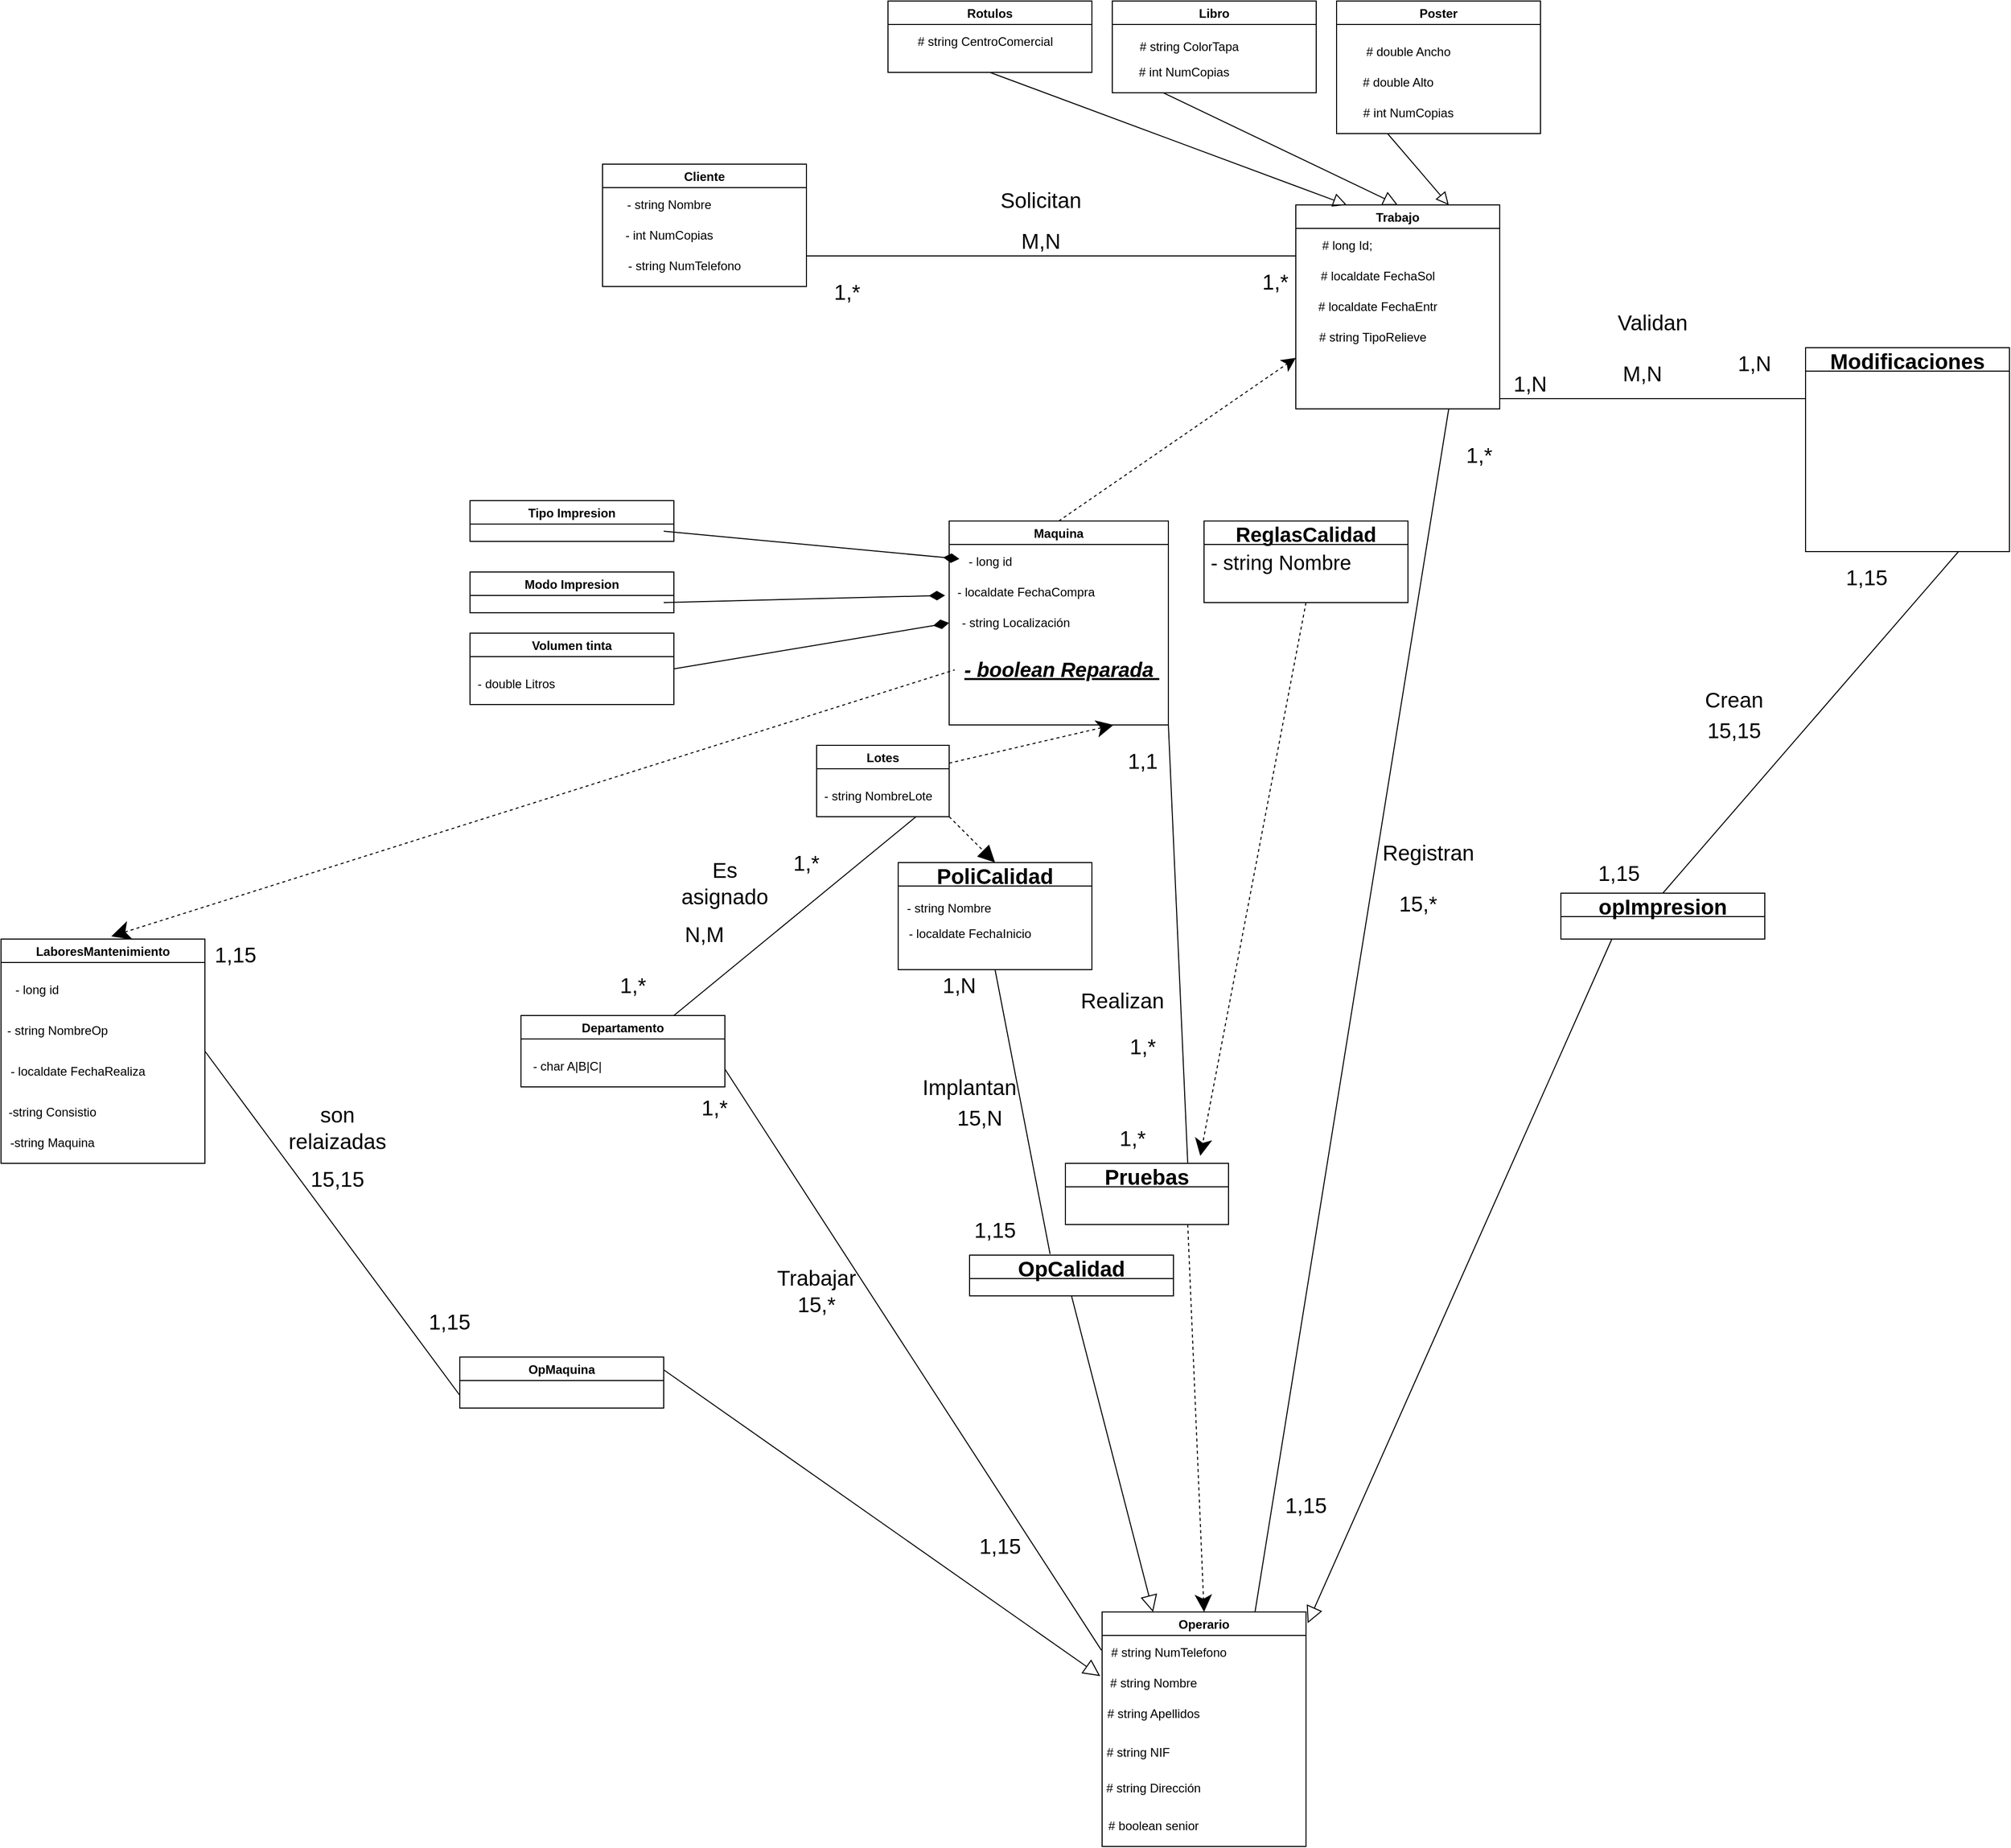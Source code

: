 <mxfile version="15.7.0" type="device"><diagram id="_JiqIQQ7qbunSXyqdaNe" name="Page-1"><mxGraphModel dx="1889" dy="1946" grid="1" gridSize="10" guides="1" tooltips="1" connect="1" arrows="1" fold="1" page="1" pageScale="1" pageWidth="827" pageHeight="1169" math="0" shadow="0"><root><mxCell id="0"/><mxCell id="1" parent="0"/><mxCell id="B_N93kfZv7q-1TP5A-Wf-2" value="Trabajo" style="swimlane;" parent="1" vertex="1"><mxGeometry x="480" y="-60" width="200" height="200" as="geometry"/></mxCell><mxCell id="B_N93kfZv7q-1TP5A-Wf-3" value="# long Id;" style="text;html=1;align=center;verticalAlign=middle;resizable=0;points=[];autosize=1;strokeColor=none;fillColor=none;" parent="B_N93kfZv7q-1TP5A-Wf-2" vertex="1"><mxGeometry x="20" y="30" width="60" height="20" as="geometry"/></mxCell><mxCell id="B_N93kfZv7q-1TP5A-Wf-4" value="# localdate FechaSol" style="text;html=1;align=center;verticalAlign=middle;resizable=0;points=[];autosize=1;strokeColor=none;fillColor=none;" parent="B_N93kfZv7q-1TP5A-Wf-2" vertex="1"><mxGeometry x="15" y="60" width="130" height="20" as="geometry"/></mxCell><mxCell id="B_N93kfZv7q-1TP5A-Wf-5" value="# localdate FechaEntr" style="text;html=1;align=center;verticalAlign=middle;resizable=0;points=[];autosize=1;strokeColor=none;fillColor=none;" parent="B_N93kfZv7q-1TP5A-Wf-2" vertex="1"><mxGeometry x="15" y="90" width="130" height="20" as="geometry"/></mxCell><mxCell id="B_N93kfZv7q-1TP5A-Wf-6" value="# string TipoRelieve" style="text;html=1;align=center;verticalAlign=middle;resizable=0;points=[];autosize=1;strokeColor=none;fillColor=none;" parent="B_N93kfZv7q-1TP5A-Wf-2" vertex="1"><mxGeometry x="15" y="120" width="120" height="20" as="geometry"/></mxCell><mxCell id="B_N93kfZv7q-1TP5A-Wf-8" value="" style="endArrow=block;html=1;rounded=0;endFill=0;entryX=0.25;entryY=0;entryDx=0;entryDy=0;endSize=11;exitX=0.5;exitY=1;exitDx=0;exitDy=0;" parent="1" source="B_N93kfZv7q-1TP5A-Wf-9" target="B_N93kfZv7q-1TP5A-Wf-2" edge="1"><mxGeometry width="50" height="50" relative="1" as="geometry"><mxPoint x="650" y="10" as="sourcePoint"/><mxPoint x="500" y="70" as="targetPoint"/></mxGeometry></mxCell><mxCell id="B_N93kfZv7q-1TP5A-Wf-9" value="Rotulos" style="swimlane;" parent="1" vertex="1"><mxGeometry x="80" y="-260" width="200" height="70" as="geometry"/></mxCell><mxCell id="B_N93kfZv7q-1TP5A-Wf-10" value="# string CentroComercial" style="text;html=1;align=center;verticalAlign=middle;resizable=0;points=[];autosize=1;strokeColor=none;fillColor=none;" parent="B_N93kfZv7q-1TP5A-Wf-9" vertex="1"><mxGeometry x="20" y="30" width="150" height="20" as="geometry"/></mxCell><mxCell id="B_N93kfZv7q-1TP5A-Wf-12" value="Libro" style="swimlane;" parent="1" vertex="1"><mxGeometry x="300" y="-260" width="200" height="90" as="geometry"/></mxCell><mxCell id="B_N93kfZv7q-1TP5A-Wf-13" value="# string ColorTapa" style="text;html=1;align=center;verticalAlign=middle;resizable=0;points=[];autosize=1;strokeColor=none;fillColor=none;" parent="B_N93kfZv7q-1TP5A-Wf-12" vertex="1"><mxGeometry x="20" y="35" width="110" height="20" as="geometry"/></mxCell><mxCell id="B_N93kfZv7q-1TP5A-Wf-14" value="# int NumCopias" style="text;html=1;align=center;verticalAlign=middle;resizable=0;points=[];autosize=1;strokeColor=none;fillColor=none;" parent="B_N93kfZv7q-1TP5A-Wf-12" vertex="1"><mxGeometry x="20" y="60" width="100" height="20" as="geometry"/></mxCell><mxCell id="B_N93kfZv7q-1TP5A-Wf-15" value="Poster" style="swimlane;" parent="1" vertex="1"><mxGeometry x="520" y="-260" width="200" height="130" as="geometry"/></mxCell><mxCell id="B_N93kfZv7q-1TP5A-Wf-16" value="# double Ancho" style="text;html=1;align=center;verticalAlign=middle;resizable=0;points=[];autosize=1;strokeColor=none;fillColor=none;" parent="B_N93kfZv7q-1TP5A-Wf-15" vertex="1"><mxGeometry x="20" y="40" width="100" height="20" as="geometry"/></mxCell><mxCell id="B_N93kfZv7q-1TP5A-Wf-17" value="# double Alto" style="text;html=1;align=center;verticalAlign=middle;resizable=0;points=[];autosize=1;strokeColor=none;fillColor=none;" parent="B_N93kfZv7q-1TP5A-Wf-15" vertex="1"><mxGeometry x="20" y="70" width="80" height="20" as="geometry"/></mxCell><mxCell id="B_N93kfZv7q-1TP5A-Wf-18" value="# int NumCopias" style="text;html=1;align=center;verticalAlign=middle;resizable=0;points=[];autosize=1;strokeColor=none;fillColor=none;" parent="B_N93kfZv7q-1TP5A-Wf-15" vertex="1"><mxGeometry x="20" y="100" width="100" height="20" as="geometry"/></mxCell><mxCell id="B_N93kfZv7q-1TP5A-Wf-19" value="" style="endArrow=block;html=1;rounded=0;exitX=0.25;exitY=1;exitDx=0;exitDy=0;endFill=0;entryX=0.5;entryY=0;entryDx=0;entryDy=0;endSize=12;" parent="1" source="B_N93kfZv7q-1TP5A-Wf-12" target="B_N93kfZv7q-1TP5A-Wf-2" edge="1"><mxGeometry width="50" height="50" relative="1" as="geometry"><mxPoint x="390" y="140" as="sourcePoint"/><mxPoint x="500" y="135" as="targetPoint"/></mxGeometry></mxCell><mxCell id="B_N93kfZv7q-1TP5A-Wf-20" value="" style="endArrow=block;html=1;rounded=0;entryX=0.75;entryY=0;entryDx=0;entryDy=0;endFill=0;endSize=10;exitX=0.25;exitY=1;exitDx=0;exitDy=0;" parent="1" source="B_N93kfZv7q-1TP5A-Wf-15" target="B_N93kfZv7q-1TP5A-Wf-2" edge="1"><mxGeometry width="50" height="50" relative="1" as="geometry"><mxPoint x="620" y="260" as="sourcePoint"/><mxPoint x="440" y="90" as="targetPoint"/></mxGeometry></mxCell><mxCell id="B_N93kfZv7q-1TP5A-Wf-23" value="Cliente" style="swimlane;" parent="1" vertex="1"><mxGeometry x="-200" y="-100" width="200" height="120" as="geometry"/></mxCell><mxCell id="B_N93kfZv7q-1TP5A-Wf-24" value="- string Nombre" style="text;html=1;align=center;verticalAlign=middle;resizable=0;points=[];autosize=1;strokeColor=none;fillColor=none;" parent="B_N93kfZv7q-1TP5A-Wf-23" vertex="1"><mxGeometry x="15" y="30" width="100" height="20" as="geometry"/></mxCell><mxCell id="B_N93kfZv7q-1TP5A-Wf-25" value="- int NumCopias" style="text;html=1;align=center;verticalAlign=middle;resizable=0;points=[];autosize=1;strokeColor=none;fillColor=none;" parent="B_N93kfZv7q-1TP5A-Wf-23" vertex="1"><mxGeometry x="15" y="60" width="100" height="20" as="geometry"/></mxCell><mxCell id="1eNwztT6Pj9mADGdHxbd-19" value="- string NumTelefono" style="text;html=1;align=center;verticalAlign=middle;resizable=0;points=[];autosize=1;strokeColor=none;fillColor=none;" parent="B_N93kfZv7q-1TP5A-Wf-23" vertex="1"><mxGeometry x="15" y="90" width="130" height="20" as="geometry"/></mxCell><mxCell id="B_N93kfZv7q-1TP5A-Wf-26" value="Maquina" style="swimlane;" parent="1" vertex="1"><mxGeometry x="140" y="250" width="215" height="200" as="geometry"/></mxCell><mxCell id="4RiqSKwjWSlePRBNe7qf-2" value="- localdate FechaCompra" style="text;html=1;align=center;verticalAlign=middle;resizable=0;points=[];autosize=1;strokeColor=none;fillColor=none;" parent="B_N93kfZv7q-1TP5A-Wf-26" vertex="1"><mxGeometry y="60" width="150" height="20" as="geometry"/></mxCell><mxCell id="4RiqSKwjWSlePRBNe7qf-3" value="- string Localización" style="text;html=1;align=center;verticalAlign=middle;resizable=0;points=[];autosize=1;strokeColor=none;fillColor=none;" parent="B_N93kfZv7q-1TP5A-Wf-26" vertex="1"><mxGeometry x="5" y="90" width="120" height="20" as="geometry"/></mxCell><mxCell id="1eNwztT6Pj9mADGdHxbd-115" value="- boolean Reparada&amp;nbsp;" style="text;html=1;align=center;verticalAlign=middle;resizable=0;points=[];autosize=1;strokeColor=none;fillColor=none;fontSize=20;fontStyle=7" parent="B_N93kfZv7q-1TP5A-Wf-26" vertex="1"><mxGeometry x="5" y="130" width="210" height="30" as="geometry"/></mxCell><mxCell id="4RiqSKwjWSlePRBNe7qf-1" value="- long id" style="text;html=1;align=center;verticalAlign=middle;resizable=0;points=[];autosize=1;strokeColor=none;fillColor=none;" parent="B_N93kfZv7q-1TP5A-Wf-26" vertex="1"><mxGeometry x="10" y="30" width="60" height="20" as="geometry"/></mxCell><mxCell id="B_N93kfZv7q-1TP5A-Wf-27" value="" style="endArrow=classic;html=1;rounded=0;dashed=1;entryX=0;entryY=0.75;entryDx=0;entryDy=0;endSize=11;exitX=0.5;exitY=0;exitDx=0;exitDy=0;" parent="1" source="B_N93kfZv7q-1TP5A-Wf-26" target="B_N93kfZv7q-1TP5A-Wf-2" edge="1"><mxGeometry width="50" height="50" relative="1" as="geometry"><mxPoint x="210" y="260" as="sourcePoint"/><mxPoint x="260" y="210" as="targetPoint"/></mxGeometry></mxCell><mxCell id="1eNwztT6Pj9mADGdHxbd-1" value="Tipo Impresion" style="swimlane;" parent="1" vertex="1"><mxGeometry x="-330" y="230" width="200" height="40" as="geometry"/></mxCell><mxCell id="1eNwztT6Pj9mADGdHxbd-2" value="Modo Impresion" style="swimlane;" parent="1" vertex="1"><mxGeometry x="-330" y="300" width="200" height="40" as="geometry"/></mxCell><mxCell id="1eNwztT6Pj9mADGdHxbd-3" value="Volumen tinta" style="swimlane;" parent="1" vertex="1"><mxGeometry x="-330" y="360" width="200" height="70" as="geometry"/></mxCell><mxCell id="1eNwztT6Pj9mADGdHxbd-4" value="- double Litros" style="text;html=1;align=center;verticalAlign=middle;resizable=0;points=[];autosize=1;strokeColor=none;fillColor=none;" parent="1eNwztT6Pj9mADGdHxbd-3" vertex="1"><mxGeometry y="40" width="90" height="20" as="geometry"/></mxCell><mxCell id="1eNwztT6Pj9mADGdHxbd-5" value="" style="endArrow=diamondThin;html=1;rounded=0;exitX=1;exitY=0.5;exitDx=0;exitDy=0;endFill=1;endSize=13;entryX=0;entryY=0.5;entryDx=0;entryDy=0;" parent="1" source="1eNwztT6Pj9mADGdHxbd-3" target="B_N93kfZv7q-1TP5A-Wf-26" edge="1"><mxGeometry width="50" height="50" relative="1" as="geometry"><mxPoint x="-110" y="420" as="sourcePoint"/><mxPoint x="10" y="360" as="targetPoint"/></mxGeometry></mxCell><mxCell id="1eNwztT6Pj9mADGdHxbd-6" value="" style="endArrow=diamondThin;html=1;rounded=0;entryX=-0.027;entryY=0.65;entryDx=0;entryDy=0;entryPerimeter=0;endFill=1;endSize=13;" parent="1" target="4RiqSKwjWSlePRBNe7qf-2" edge="1"><mxGeometry width="50" height="50" relative="1" as="geometry"><mxPoint x="-140" y="330" as="sourcePoint"/><mxPoint x="-60" y="290" as="targetPoint"/></mxGeometry></mxCell><mxCell id="1eNwztT6Pj9mADGdHxbd-7" value="" style="endArrow=diamondThin;html=1;rounded=0;endFill=1;startSize=15;endSize=13;" parent="1" target="4RiqSKwjWSlePRBNe7qf-1" edge="1"><mxGeometry width="50" height="50" relative="1" as="geometry"><mxPoint x="-140" y="260" as="sourcePoint"/><mxPoint x="-60" y="230" as="targetPoint"/></mxGeometry></mxCell><mxCell id="1eNwztT6Pj9mADGdHxbd-10" value="Lotes" style="swimlane;" parent="1" vertex="1"><mxGeometry x="10" y="470" width="130" height="70" as="geometry"/></mxCell><mxCell id="1eNwztT6Pj9mADGdHxbd-12" value="- string NombreLote" style="text;html=1;align=center;verticalAlign=middle;resizable=0;points=[];autosize=1;strokeColor=none;fillColor=none;" parent="1eNwztT6Pj9mADGdHxbd-10" vertex="1"><mxGeometry y="40" width="120" height="20" as="geometry"/></mxCell><mxCell id="1eNwztT6Pj9mADGdHxbd-11" value="" style="endArrow=classic;html=1;rounded=0;startSize=15;endSize=14;exitX=1;exitY=0.25;exitDx=0;exitDy=0;dashed=1;entryX=0.75;entryY=1;entryDx=0;entryDy=0;" parent="1" source="1eNwztT6Pj9mADGdHxbd-10" target="B_N93kfZv7q-1TP5A-Wf-26" edge="1"><mxGeometry width="50" height="50" relative="1" as="geometry"><mxPoint x="170" y="330" as="sourcePoint"/><mxPoint x="210" y="310" as="targetPoint"/></mxGeometry></mxCell><mxCell id="1eNwztT6Pj9mADGdHxbd-13" value="Departamento" style="swimlane;" parent="1" vertex="1"><mxGeometry x="-280" y="735" width="200" height="70" as="geometry"/></mxCell><mxCell id="1eNwztT6Pj9mADGdHxbd-14" value="- char A|B|C|" style="text;html=1;align=center;verticalAlign=middle;resizable=0;points=[];autosize=1;strokeColor=none;fillColor=none;" parent="1eNwztT6Pj9mADGdHxbd-13" vertex="1"><mxGeometry x="5" y="40" width="80" height="20" as="geometry"/></mxCell><mxCell id="1eNwztT6Pj9mADGdHxbd-15" value="Operario" style="swimlane;" parent="1" vertex="1"><mxGeometry x="290" y="1320" width="200" height="230" as="geometry"/></mxCell><mxCell id="1eNwztT6Pj9mADGdHxbd-18" value="# string NumTelefono" style="text;html=1;align=center;verticalAlign=middle;resizable=0;points=[];autosize=1;strokeColor=none;fillColor=none;" parent="1eNwztT6Pj9mADGdHxbd-15" vertex="1"><mxGeometry y="30" width="130" height="20" as="geometry"/></mxCell><mxCell id="1eNwztT6Pj9mADGdHxbd-21" value="# string Nombre" style="text;html=1;align=center;verticalAlign=middle;resizable=0;points=[];autosize=1;strokeColor=none;fillColor=none;" parent="1eNwztT6Pj9mADGdHxbd-15" vertex="1"><mxGeometry y="60" width="100" height="20" as="geometry"/></mxCell><mxCell id="1eNwztT6Pj9mADGdHxbd-25" value="# string NIF" style="text;html=1;align=center;verticalAlign=middle;resizable=0;points=[];autosize=1;strokeColor=none;fillColor=none;" parent="1eNwztT6Pj9mADGdHxbd-15" vertex="1"><mxGeometry x="-5" y="127.5" width="80" height="20" as="geometry"/></mxCell><mxCell id="1eNwztT6Pj9mADGdHxbd-23" value="# string Apellidos" style="text;html=1;align=center;verticalAlign=middle;resizable=0;points=[];autosize=1;strokeColor=none;fillColor=none;" parent="1eNwztT6Pj9mADGdHxbd-15" vertex="1"><mxGeometry x="-5" y="90" width="110" height="20" as="geometry"/></mxCell><mxCell id="1eNwztT6Pj9mADGdHxbd-28" value="&lt;br&gt;# string Dirección" style="text;html=1;align=center;verticalAlign=middle;resizable=0;points=[];autosize=1;strokeColor=none;fillColor=none;" parent="1eNwztT6Pj9mADGdHxbd-15" vertex="1"><mxGeometry x="-5" y="150" width="110" height="30" as="geometry"/></mxCell><mxCell id="1eNwztT6Pj9mADGdHxbd-29" value="# boolean senior" style="text;html=1;align=center;verticalAlign=middle;resizable=0;points=[];autosize=1;strokeColor=none;fillColor=none;" parent="1eNwztT6Pj9mADGdHxbd-15" vertex="1"><mxGeometry y="200" width="100" height="20" as="geometry"/></mxCell><mxCell id="1eNwztT6Pj9mADGdHxbd-30" value="" style="endArrow=none;html=1;rounded=0;startSize=15;endSize=14;exitX=-0.005;exitY=0.379;exitDx=0;exitDy=0;exitPerimeter=0;entryX=1;entryY=0.75;entryDx=0;entryDy=0;" parent="1" source="1eNwztT6Pj9mADGdHxbd-18" target="1eNwztT6Pj9mADGdHxbd-13" edge="1"><mxGeometry width="50" height="50" relative="1" as="geometry"><mxPoint x="630" y="560" as="sourcePoint"/><mxPoint x="90" y="720" as="targetPoint"/><Array as="points"/></mxGeometry></mxCell><mxCell id="1eNwztT6Pj9mADGdHxbd-33" value="1,15" style="text;html=1;strokeColor=none;fillColor=none;align=center;verticalAlign=middle;whiteSpace=wrap;rounded=0;fontSize=21;" parent="1" vertex="1"><mxGeometry x="160" y="1240" width="60" height="30" as="geometry"/></mxCell><mxCell id="1eNwztT6Pj9mADGdHxbd-34" value="1,*" style="text;html=1;strokeColor=none;fillColor=none;align=center;verticalAlign=middle;whiteSpace=wrap;rounded=0;fontSize=21;" parent="1" vertex="1"><mxGeometry x="-120" y="810" width="60" height="30" as="geometry"/></mxCell><mxCell id="1eNwztT6Pj9mADGdHxbd-35" value="Trabajar&lt;br&gt;15,*" style="text;html=1;strokeColor=none;fillColor=none;align=center;verticalAlign=middle;whiteSpace=wrap;rounded=0;fontSize=21;" parent="1" vertex="1"><mxGeometry x="-20" y="990" width="60" height="30" as="geometry"/></mxCell><mxCell id="1eNwztT6Pj9mADGdHxbd-36" value="" style="endArrow=none;html=1;rounded=0;fontSize=21;startSize=15;endSize=14;entryX=0.75;entryY=1;entryDx=0;entryDy=0;exitX=0.75;exitY=0;exitDx=0;exitDy=0;" parent="1" source="1eNwztT6Pj9mADGdHxbd-13" target="1eNwztT6Pj9mADGdHxbd-10" edge="1"><mxGeometry width="50" height="50" relative="1" as="geometry"><mxPoint x="450" y="480" as="sourcePoint"/><mxPoint x="490" y="420" as="targetPoint"/></mxGeometry></mxCell><mxCell id="1eNwztT6Pj9mADGdHxbd-37" value="1,*" style="text;html=1;strokeColor=none;fillColor=none;align=center;verticalAlign=middle;whiteSpace=wrap;rounded=0;fontSize=21;" parent="1" vertex="1"><mxGeometry x="-200" y="690" width="60" height="30" as="geometry"/></mxCell><mxCell id="1eNwztT6Pj9mADGdHxbd-39" value="Es asignado" style="text;html=1;strokeColor=none;fillColor=none;align=center;verticalAlign=middle;whiteSpace=wrap;rounded=0;fontSize=21;" parent="1" vertex="1"><mxGeometry x="-110" y="590" width="60" height="30" as="geometry"/></mxCell><mxCell id="1eNwztT6Pj9mADGdHxbd-40" value="" style="endArrow=none;html=1;rounded=0;fontSize=21;startSize=15;endSize=14;exitX=1;exitY=0.75;exitDx=0;exitDy=0;entryX=0;entryY=0.25;entryDx=0;entryDy=0;" parent="1" source="B_N93kfZv7q-1TP5A-Wf-23" target="B_N93kfZv7q-1TP5A-Wf-2" edge="1"><mxGeometry width="50" height="50" relative="1" as="geometry"><mxPoint x="240" y="150" as="sourcePoint"/><mxPoint x="290" y="100" as="targetPoint"/></mxGeometry></mxCell><mxCell id="1eNwztT6Pj9mADGdHxbd-41" value="Solicitan" style="text;html=1;strokeColor=none;fillColor=none;align=center;verticalAlign=middle;whiteSpace=wrap;rounded=0;fontSize=21;" parent="1" vertex="1"><mxGeometry x="200" y="-80" width="60" height="30" as="geometry"/></mxCell><mxCell id="1eNwztT6Pj9mADGdHxbd-43" value="1,*" style="text;html=1;strokeColor=none;fillColor=none;align=center;verticalAlign=middle;whiteSpace=wrap;rounded=0;fontSize=21;" parent="1" vertex="1"><mxGeometry x="430" width="60" height="30" as="geometry"/></mxCell><mxCell id="1eNwztT6Pj9mADGdHxbd-44" value="1,*" style="text;html=1;strokeColor=none;fillColor=none;align=center;verticalAlign=middle;whiteSpace=wrap;rounded=0;fontSize=21;" parent="1" vertex="1"><mxGeometry x="10" y="10" width="60" height="30" as="geometry"/></mxCell><mxCell id="1eNwztT6Pj9mADGdHxbd-45" value="M,N" style="text;html=1;strokeColor=none;fillColor=none;align=center;verticalAlign=middle;whiteSpace=wrap;rounded=0;fontSize=21;" parent="1" vertex="1"><mxGeometry x="200" y="-40" width="60" height="30" as="geometry"/></mxCell><mxCell id="1eNwztT6Pj9mADGdHxbd-47" value="1,*" style="text;html=1;strokeColor=none;fillColor=none;align=center;verticalAlign=middle;whiteSpace=wrap;rounded=0;fontSize=21;" parent="1" vertex="1"><mxGeometry x="-30" y="570" width="60" height="30" as="geometry"/></mxCell><mxCell id="1eNwztT6Pj9mADGdHxbd-49" value="" style="endArrow=none;html=1;rounded=0;fontSize=21;startSize=15;endSize=14;exitX=0.75;exitY=0;exitDx=0;exitDy=0;entryX=0.75;entryY=1;entryDx=0;entryDy=0;" parent="1" source="1eNwztT6Pj9mADGdHxbd-15" target="B_N93kfZv7q-1TP5A-Wf-2" edge="1"><mxGeometry width="50" height="50" relative="1" as="geometry"><mxPoint x="410" y="390" as="sourcePoint"/><mxPoint x="460" y="340" as="targetPoint"/></mxGeometry></mxCell><mxCell id="1eNwztT6Pj9mADGdHxbd-50" value="1,*" style="text;html=1;strokeColor=none;fillColor=none;align=center;verticalAlign=middle;whiteSpace=wrap;rounded=0;fontSize=21;" parent="1" vertex="1"><mxGeometry x="630" y="170" width="60" height="30" as="geometry"/></mxCell><mxCell id="1eNwztT6Pj9mADGdHxbd-51" value="N,M" style="text;html=1;strokeColor=none;fillColor=none;align=center;verticalAlign=middle;whiteSpace=wrap;rounded=0;fontSize=21;" parent="1" vertex="1"><mxGeometry x="-130" y="640" width="60" height="30" as="geometry"/></mxCell><mxCell id="1eNwztT6Pj9mADGdHxbd-52" value="Registran" style="text;html=1;strokeColor=none;fillColor=none;align=center;verticalAlign=middle;whiteSpace=wrap;rounded=0;fontSize=21;" parent="1" vertex="1"><mxGeometry x="580" y="560" width="60" height="30" as="geometry"/></mxCell><mxCell id="1eNwztT6Pj9mADGdHxbd-53" value="15,*" style="text;html=1;strokeColor=none;fillColor=none;align=center;verticalAlign=middle;whiteSpace=wrap;rounded=0;fontSize=21;" parent="1" vertex="1"><mxGeometry x="570" y="610" width="60" height="30" as="geometry"/></mxCell><mxCell id="1eNwztT6Pj9mADGdHxbd-55" value="LaboresMantenimiento" style="swimlane;fontSize=12;fontStyle=1;startSize=23;" parent="1" vertex="1"><mxGeometry x="-790" y="660" width="200" height="220" as="geometry"/></mxCell><mxCell id="1eNwztT6Pj9mADGdHxbd-57" value="- long id" style="text;html=1;align=center;verticalAlign=middle;resizable=0;points=[];autosize=1;strokeColor=none;fillColor=none;fontSize=12;" parent="1eNwztT6Pj9mADGdHxbd-55" vertex="1"><mxGeometry x="5" y="40" width="60" height="20" as="geometry"/></mxCell><mxCell id="1eNwztT6Pj9mADGdHxbd-58" value="- string NombreOp" style="text;html=1;align=center;verticalAlign=middle;resizable=0;points=[];autosize=1;strokeColor=none;fillColor=none;fontSize=12;" parent="1eNwztT6Pj9mADGdHxbd-55" vertex="1"><mxGeometry y="80" width="110" height="20" as="geometry"/></mxCell><mxCell id="1eNwztT6Pj9mADGdHxbd-59" value="- localdate FechaRealiza" style="text;html=1;align=center;verticalAlign=middle;resizable=0;points=[];autosize=1;strokeColor=none;fillColor=none;fontSize=12;" parent="1eNwztT6Pj9mADGdHxbd-55" vertex="1"><mxGeometry y="120" width="150" height="20" as="geometry"/></mxCell><mxCell id="1eNwztT6Pj9mADGdHxbd-60" value="-string Consistio" style="text;html=1;align=center;verticalAlign=middle;resizable=0;points=[];autosize=1;strokeColor=none;fillColor=none;fontSize=12;" parent="1eNwztT6Pj9mADGdHxbd-55" vertex="1"><mxGeometry y="160" width="100" height="20" as="geometry"/></mxCell><mxCell id="1eNwztT6Pj9mADGdHxbd-61" value="-string Maquina" style="text;html=1;align=center;verticalAlign=middle;resizable=0;points=[];autosize=1;strokeColor=none;fillColor=none;fontSize=12;" parent="1eNwztT6Pj9mADGdHxbd-55" vertex="1"><mxGeometry y="190" width="100" height="20" as="geometry"/></mxCell><mxCell id="1eNwztT6Pj9mADGdHxbd-56" value="" style="endArrow=none;html=1;rounded=0;fontSize=12;startSize=16;endSize=14;exitX=0.541;exitY=-0.012;exitDx=0;exitDy=0;exitPerimeter=0;dashed=1;endFill=0;startArrow=classic;startFill=1;entryX=0.002;entryY=0.533;entryDx=0;entryDy=0;entryPerimeter=0;" parent="1" source="1eNwztT6Pj9mADGdHxbd-55" target="1eNwztT6Pj9mADGdHxbd-115" edge="1"><mxGeometry width="50" height="50" relative="1" as="geometry"><mxPoint x="30" y="490" as="sourcePoint"/><mxPoint x="100" y="440" as="targetPoint"/><Array as="points"/></mxGeometry></mxCell><mxCell id="1eNwztT6Pj9mADGdHxbd-62" value="OpMaquina" style="swimlane;fontSize=12;" parent="1" vertex="1"><mxGeometry x="-340" y="1070" width="200" height="50" as="geometry"/></mxCell><mxCell id="1eNwztT6Pj9mADGdHxbd-63" value="" style="endArrow=block;html=1;rounded=0;fontSize=12;startSize=16;endSize=14;exitX=1;exitY=0.25;exitDx=0;exitDy=0;entryX=-0.019;entryY=0.144;entryDx=0;entryDy=0;entryPerimeter=0;endFill=0;" parent="1" source="1eNwztT6Pj9mADGdHxbd-62" target="1eNwztT6Pj9mADGdHxbd-21" edge="1"><mxGeometry width="50" height="50" relative="1" as="geometry"><mxPoint x="90" y="770" as="sourcePoint"/><mxPoint x="180" y="730" as="targetPoint"/><Array as="points"/></mxGeometry></mxCell><mxCell id="1eNwztT6Pj9mADGdHxbd-65" value="" style="endArrow=none;html=1;rounded=0;fontSize=12;startSize=16;endSize=14;entryX=1;entryY=0.5;entryDx=0;entryDy=0;exitX=0;exitY=0.75;exitDx=0;exitDy=0;" parent="1" source="1eNwztT6Pj9mADGdHxbd-62" target="1eNwztT6Pj9mADGdHxbd-55" edge="1"><mxGeometry width="50" height="50" relative="1" as="geometry"><mxPoint x="-110" y="665" as="sourcePoint"/><mxPoint x="-40" y="550" as="targetPoint"/></mxGeometry></mxCell><mxCell id="1eNwztT6Pj9mADGdHxbd-66" value="1,15" style="text;html=1;strokeColor=none;fillColor=none;align=center;verticalAlign=middle;whiteSpace=wrap;rounded=0;fontSize=21;" parent="1" vertex="1"><mxGeometry x="-590" y="660" width="60" height="30" as="geometry"/></mxCell><mxCell id="1eNwztT6Pj9mADGdHxbd-67" value="son relaizadas" style="text;html=1;strokeColor=none;fillColor=none;align=center;verticalAlign=middle;whiteSpace=wrap;rounded=0;fontSize=21;" parent="1" vertex="1"><mxGeometry x="-490" y="830" width="60" height="30" as="geometry"/></mxCell><mxCell id="1eNwztT6Pj9mADGdHxbd-69" value="1,15" style="text;html=1;strokeColor=none;fillColor=none;align=center;verticalAlign=middle;whiteSpace=wrap;rounded=0;fontSize=21;" parent="1" vertex="1"><mxGeometry x="-380" y="1020" width="60" height="30" as="geometry"/></mxCell><mxCell id="1eNwztT6Pj9mADGdHxbd-70" value="15,15" style="text;html=1;strokeColor=none;fillColor=none;align=center;verticalAlign=middle;whiteSpace=wrap;rounded=0;fontSize=21;" parent="1" vertex="1"><mxGeometry x="-490" y="880" width="60" height="30" as="geometry"/></mxCell><mxCell id="1eNwztT6Pj9mADGdHxbd-71" value="opImpresion" style="swimlane;fontSize=21;startSize=23;" parent="1" vertex="1"><mxGeometry x="740" y="615" width="200" height="45" as="geometry"/></mxCell><mxCell id="1eNwztT6Pj9mADGdHxbd-73" value="" style="endArrow=block;html=1;rounded=0;fontSize=21;startSize=16;endSize=14;entryX=1.008;entryY=0.048;entryDx=0;entryDy=0;entryPerimeter=0;exitX=0.25;exitY=1;exitDx=0;exitDy=0;endFill=0;" parent="1" source="1eNwztT6Pj9mADGdHxbd-71" target="1eNwztT6Pj9mADGdHxbd-15" edge="1"><mxGeometry width="50" height="50" relative="1" as="geometry"><mxPoint x="560" y="540" as="sourcePoint"/><mxPoint x="610" y="490" as="targetPoint"/></mxGeometry></mxCell><mxCell id="1eNwztT6Pj9mADGdHxbd-74" value="" style="endArrow=none;html=1;rounded=0;fontSize=21;startSize=16;endSize=14;exitX=0.5;exitY=0;exitDx=0;exitDy=0;endFill=0;entryX=0.75;entryY=1;entryDx=0;entryDy=0;" parent="1" source="1eNwztT6Pj9mADGdHxbd-71" target="1eNwztT6Pj9mADGdHxbd-75" edge="1"><mxGeometry width="50" height="50" relative="1" as="geometry"><mxPoint x="660" y="450" as="sourcePoint"/><mxPoint x="700" y="370" as="targetPoint"/></mxGeometry></mxCell><mxCell id="1eNwztT6Pj9mADGdHxbd-75" value="Modificaciones" style="swimlane;fontSize=21;" parent="1" vertex="1"><mxGeometry x="980" y="80" width="200" height="200" as="geometry"/></mxCell><mxCell id="1eNwztT6Pj9mADGdHxbd-76" value="" style="endArrow=none;html=1;rounded=0;fontSize=21;startSize=16;endSize=14;entryX=0;entryY=0.25;entryDx=0;entryDy=0;exitX=0;exitY=1;exitDx=0;exitDy=0;" parent="1" source="1eNwztT6Pj9mADGdHxbd-83" target="1eNwztT6Pj9mADGdHxbd-75" edge="1"><mxGeometry width="50" height="50" relative="1" as="geometry"><mxPoint x="490" y="140" as="sourcePoint"/><mxPoint x="590" y="170" as="targetPoint"/></mxGeometry></mxCell><mxCell id="1eNwztT6Pj9mADGdHxbd-77" value="Crean" style="text;html=1;strokeColor=none;fillColor=none;align=center;verticalAlign=middle;whiteSpace=wrap;rounded=0;fontSize=21;" parent="1" vertex="1"><mxGeometry x="880" y="410" width="60" height="30" as="geometry"/></mxCell><mxCell id="1eNwztT6Pj9mADGdHxbd-79" value="Validan" style="text;html=1;strokeColor=none;fillColor=none;align=center;verticalAlign=middle;whiteSpace=wrap;rounded=0;fontSize=21;" parent="1" vertex="1"><mxGeometry x="800" y="40" width="60" height="30" as="geometry"/></mxCell><mxCell id="1eNwztT6Pj9mADGdHxbd-80" value="1,15" style="text;html=1;strokeColor=none;fillColor=none;align=center;verticalAlign=middle;whiteSpace=wrap;rounded=0;fontSize=21;" parent="1" vertex="1"><mxGeometry x="767" y="580" width="60" height="30" as="geometry"/></mxCell><mxCell id="1eNwztT6Pj9mADGdHxbd-81" value="1,15" style="text;html=1;strokeColor=none;fillColor=none;align=center;verticalAlign=middle;whiteSpace=wrap;rounded=0;fontSize=21;" parent="1" vertex="1"><mxGeometry x="1010" y="290" width="60" height="30" as="geometry"/></mxCell><mxCell id="1eNwztT6Pj9mADGdHxbd-82" value="15,15" style="text;html=1;strokeColor=none;fillColor=none;align=center;verticalAlign=middle;whiteSpace=wrap;rounded=0;fontSize=21;" parent="1" vertex="1"><mxGeometry x="880" y="440" width="60" height="30" as="geometry"/></mxCell><mxCell id="1eNwztT6Pj9mADGdHxbd-84" value="1,N" style="text;html=1;strokeColor=none;fillColor=none;align=center;verticalAlign=middle;whiteSpace=wrap;rounded=0;fontSize=21;" parent="1" vertex="1"><mxGeometry x="900" y="80" width="60" height="30" as="geometry"/></mxCell><mxCell id="1eNwztT6Pj9mADGdHxbd-85" value="M,N" style="text;html=1;strokeColor=none;fillColor=none;align=center;verticalAlign=middle;whiteSpace=wrap;rounded=0;fontSize=21;" parent="1" vertex="1"><mxGeometry x="790" y="90" width="60" height="30" as="geometry"/></mxCell><mxCell id="1eNwztT6Pj9mADGdHxbd-91" value="1,15" style="text;html=1;strokeColor=none;fillColor=none;align=center;verticalAlign=middle;whiteSpace=wrap;rounded=0;fontSize=21;" parent="1" vertex="1"><mxGeometry x="460" y="1200" width="60" height="30" as="geometry"/></mxCell><mxCell id="1eNwztT6Pj9mADGdHxbd-92" value="OpCalidad" style="swimlane;fontSize=21;" parent="1" vertex="1"><mxGeometry x="160" y="970" width="200" height="40" as="geometry"/></mxCell><mxCell id="1eNwztT6Pj9mADGdHxbd-94" value="" style="endArrow=block;html=1;rounded=0;fontSize=21;startSize=16;endSize=14;entryX=0.25;entryY=0;entryDx=0;entryDy=0;exitX=0.5;exitY=1;exitDx=0;exitDy=0;endFill=0;" parent="1" source="1eNwztT6Pj9mADGdHxbd-92" target="1eNwztT6Pj9mADGdHxbd-15" edge="1"><mxGeometry width="50" height="50" relative="1" as="geometry"><mxPoint x="280" y="760" as="sourcePoint"/><mxPoint x="330" y="770" as="targetPoint"/></mxGeometry></mxCell><mxCell id="1eNwztT6Pj9mADGdHxbd-95" value="PoliCalidad" style="swimlane;fontSize=21;" parent="1" vertex="1"><mxGeometry x="90" y="585" width="190" height="105" as="geometry"/></mxCell><mxCell id="1eNwztT6Pj9mADGdHxbd-96" value="- string Nombre" style="text;html=1;strokeColor=none;fillColor=none;align=center;verticalAlign=middle;whiteSpace=wrap;rounded=0;fontSize=12;fontStyle=0" parent="1eNwztT6Pj9mADGdHxbd-95" vertex="1"><mxGeometry y="30" width="100" height="30" as="geometry"/></mxCell><mxCell id="1eNwztT6Pj9mADGdHxbd-98" value="- localdate FechaInicio" style="text;html=1;align=center;verticalAlign=middle;resizable=0;points=[];autosize=1;strokeColor=none;fillColor=none;fontSize=12;" parent="1eNwztT6Pj9mADGdHxbd-95" vertex="1"><mxGeometry y="60" width="140" height="20" as="geometry"/></mxCell><mxCell id="1eNwztT6Pj9mADGdHxbd-100" value="" style="endArrow=block;html=1;rounded=0;fontSize=12;startSize=16;endSize=14;exitX=1;exitY=1;exitDx=0;exitDy=0;entryX=0.5;entryY=0;entryDx=0;entryDy=0;dashed=1;endFill=1;" parent="1" source="1eNwztT6Pj9mADGdHxbd-10" target="1eNwztT6Pj9mADGdHxbd-95" edge="1"><mxGeometry width="50" height="50" relative="1" as="geometry"><mxPoint x="110" y="660" as="sourcePoint"/><mxPoint x="160" y="610" as="targetPoint"/></mxGeometry></mxCell><mxCell id="1eNwztT6Pj9mADGdHxbd-107" value="" style="endArrow=none;html=1;rounded=0;fontSize=12;startSize=16;endSize=14;exitX=0.395;exitY=-0.025;exitDx=0;exitDy=0;exitPerimeter=0;entryX=0.5;entryY=1;entryDx=0;entryDy=0;" parent="1" source="1eNwztT6Pj9mADGdHxbd-92" target="1eNwztT6Pj9mADGdHxbd-95" edge="1"><mxGeometry width="50" height="50" relative="1" as="geometry"><mxPoint x="260" y="630" as="sourcePoint"/><mxPoint x="310" y="580" as="targetPoint"/></mxGeometry></mxCell><mxCell id="1eNwztT6Pj9mADGdHxbd-108" value="Implantan" style="text;html=1;strokeColor=none;fillColor=none;align=center;verticalAlign=middle;whiteSpace=wrap;rounded=0;fontSize=21;" parent="1" vertex="1"><mxGeometry x="130" y="790" width="60" height="30" as="geometry"/></mxCell><mxCell id="1eNwztT6Pj9mADGdHxbd-111" value="1,15" style="text;html=1;strokeColor=none;fillColor=none;align=center;verticalAlign=middle;whiteSpace=wrap;rounded=0;fontSize=21;" parent="1" vertex="1"><mxGeometry x="155" y="930" width="60" height="30" as="geometry"/></mxCell><mxCell id="1eNwztT6Pj9mADGdHxbd-112" value="1,N" style="text;html=1;strokeColor=none;fillColor=none;align=center;verticalAlign=middle;whiteSpace=wrap;rounded=0;fontSize=21;" parent="1" vertex="1"><mxGeometry x="120" y="690" width="60" height="30" as="geometry"/></mxCell><mxCell id="1eNwztT6Pj9mADGdHxbd-113" value="15,N" style="text;html=1;strokeColor=none;fillColor=none;align=center;verticalAlign=middle;whiteSpace=wrap;rounded=0;fontSize=21;" parent="1" vertex="1"><mxGeometry x="140" y="820" width="60" height="30" as="geometry"/></mxCell><mxCell id="1eNwztT6Pj9mADGdHxbd-121" value="" style="endArrow=classic;html=1;rounded=0;fontSize=21;startSize=16;endSize=14;entryX=0.5;entryY=0;entryDx=0;entryDy=0;endFill=1;exitX=0.75;exitY=1;exitDx=0;exitDy=0;dashed=1;" parent="1" source="1eNwztT6Pj9mADGdHxbd-124" target="1eNwztT6Pj9mADGdHxbd-15" edge="1"><mxGeometry width="50" height="50" relative="1" as="geometry"><mxPoint x="400" y="1070" as="sourcePoint"/><mxPoint x="410" y="1190" as="targetPoint"/></mxGeometry></mxCell><mxCell id="1eNwztT6Pj9mADGdHxbd-124" value="Pruebas" style="swimlane;fontSize=21;" parent="1" vertex="1"><mxGeometry x="254" y="880" width="160" height="60" as="geometry"/></mxCell><mxCell id="1eNwztT6Pj9mADGdHxbd-128" value="" style="endArrow=none;html=1;rounded=0;fontSize=21;startSize=16;endSize=14;exitX=0.75;exitY=0;exitDx=0;exitDy=0;entryX=1;entryY=1;entryDx=0;entryDy=0;" parent="1" source="1eNwztT6Pj9mADGdHxbd-124" target="B_N93kfZv7q-1TP5A-Wf-26" edge="1"><mxGeometry width="50" height="50" relative="1" as="geometry"><mxPoint x="310" y="795" as="sourcePoint"/><mxPoint x="360" y="745" as="targetPoint"/></mxGeometry></mxCell><mxCell id="1eNwztT6Pj9mADGdHxbd-129" value="Realizan" style="text;html=1;strokeColor=none;fillColor=none;align=center;verticalAlign=middle;whiteSpace=wrap;rounded=0;fontSize=21;" parent="1" vertex="1"><mxGeometry x="280" y="705" width="60" height="30" as="geometry"/></mxCell><mxCell id="1eNwztT6Pj9mADGdHxbd-132" value="1,1" style="text;html=1;strokeColor=none;fillColor=none;align=center;verticalAlign=middle;whiteSpace=wrap;rounded=0;fontSize=21;" parent="1" vertex="1"><mxGeometry x="300" y="470" width="60" height="30" as="geometry"/></mxCell><mxCell id="1eNwztT6Pj9mADGdHxbd-134" value="1,*" style="text;html=1;strokeColor=none;fillColor=none;align=center;verticalAlign=middle;whiteSpace=wrap;rounded=0;fontSize=21;" parent="1" vertex="1"><mxGeometry x="290" y="840" width="60" height="30" as="geometry"/></mxCell><mxCell id="1eNwztT6Pj9mADGdHxbd-135" value="1,*" style="text;html=1;strokeColor=none;fillColor=none;align=center;verticalAlign=middle;whiteSpace=wrap;rounded=0;fontSize=21;" parent="1" vertex="1"><mxGeometry x="300" y="750" width="60" height="30" as="geometry"/></mxCell><mxCell id="1eNwztT6Pj9mADGdHxbd-83" value="1,N" style="text;html=1;strokeColor=none;fillColor=none;align=center;verticalAlign=middle;whiteSpace=wrap;rounded=0;fontSize=21;" parent="1" vertex="1"><mxGeometry x="680" y="100" width="60" height="30" as="geometry"/></mxCell><mxCell id="1eNwztT6Pj9mADGdHxbd-142" value="" style="endArrow=classic;html=1;rounded=0;dashed=1;fontSize=20;startSize=16;endSize=14;entryX=0.827;entryY=-0.122;entryDx=0;entryDy=0;entryPerimeter=0;exitX=0.5;exitY=1;exitDx=0;exitDy=0;" parent="1" source="1eNwztT6Pj9mADGdHxbd-143" target="1eNwztT6Pj9mADGdHxbd-124" edge="1"><mxGeometry width="50" height="50" relative="1" as="geometry"><mxPoint x="450" y="430" as="sourcePoint"/><mxPoint x="620" y="540" as="targetPoint"/></mxGeometry></mxCell><mxCell id="1eNwztT6Pj9mADGdHxbd-143" value="ReglasCalidad" style="swimlane;fontSize=20;" parent="1" vertex="1"><mxGeometry x="390" y="250" width="200" height="80" as="geometry"/></mxCell><mxCell id="1eNwztT6Pj9mADGdHxbd-147" value="- string Nombre" style="text;html=1;align=center;verticalAlign=middle;resizable=0;points=[];autosize=1;strokeColor=none;fillColor=none;fontSize=20;" parent="1eNwztT6Pj9mADGdHxbd-143" vertex="1"><mxGeometry y="25" width="150" height="30" as="geometry"/></mxCell></root></mxGraphModel></diagram></mxfile>
